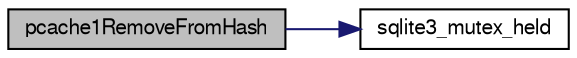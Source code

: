 digraph "pcache1RemoveFromHash"
{
  edge [fontname="FreeSans",fontsize="10",labelfontname="FreeSans",labelfontsize="10"];
  node [fontname="FreeSans",fontsize="10",shape=record];
  rankdir="LR";
  Node230070 [label="pcache1RemoveFromHash",height=0.2,width=0.4,color="black", fillcolor="grey75", style="filled", fontcolor="black"];
  Node230070 -> Node230071 [color="midnightblue",fontsize="10",style="solid",fontname="FreeSans"];
  Node230071 [label="sqlite3_mutex_held",height=0.2,width=0.4,color="black", fillcolor="white", style="filled",URL="$sqlite3_8c.html#acf77da68932b6bc163c5e68547ecc3e7"];
}
